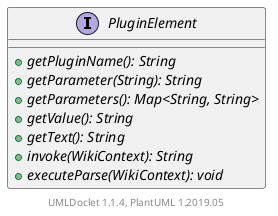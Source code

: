 @startuml

    interface PluginElement [[PluginElement.html]] {
        {abstract} +getPluginName(): String
        {abstract} +getParameter(String): String
        {abstract} +getParameters(): Map<String, String>
        {abstract} +getValue(): String
        {abstract} +getText(): String
        {abstract} +invoke(WikiContext): String
        {abstract} +executeParse(WikiContext): void
    }


    center footer UMLDoclet 1.1.4, PlantUML 1.2019.05
@enduml

